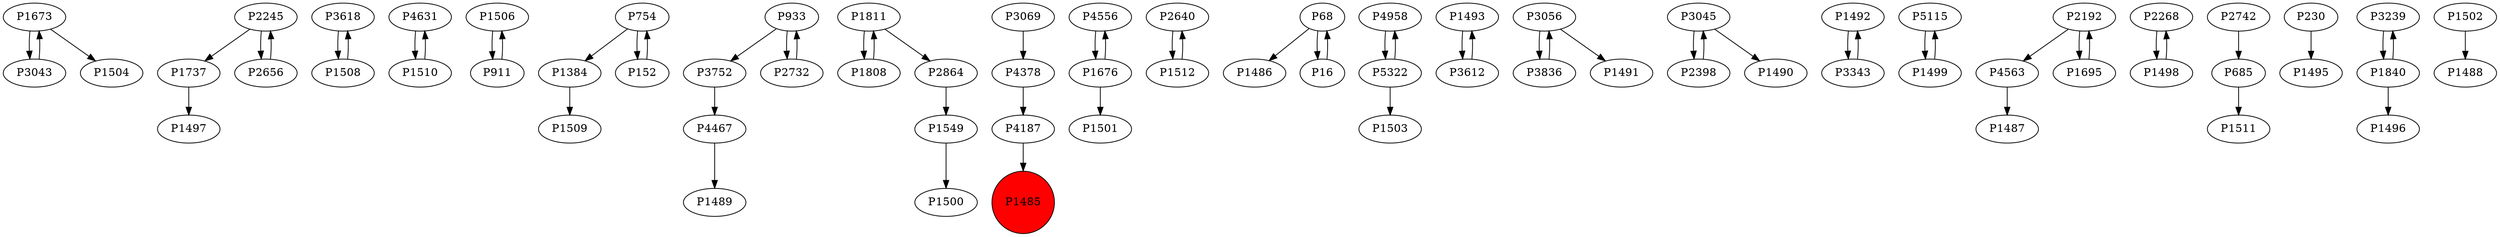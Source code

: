 digraph {
	P1673 -> P3043
	P1737 -> P1497
	P3618 -> P1508
	P4631 -> P1510
	P1506 -> P911
	P754 -> P1384
	P4467 -> P1489
	P1811 -> P1808
	P1384 -> P1509
	P4378 -> P4187
	P4556 -> P1676
	P2640 -> P1512
	P68 -> P1486
	P4958 -> P5322
	P1493 -> P3612
	P3056 -> P3836
	P933 -> P3752
	P3045 -> P2398
	P1492 -> P3343
	P3045 -> P1490
	P5115 -> P1499
	P933 -> P2732
	P1512 -> P2640
	P1676 -> P4556
	P3069 -> P4378
	P4563 -> P1487
	P3612 -> P1493
	P2268 -> P1498
	P2732 -> P933
	P1499 -> P5115
	P1508 -> P3618
	P1676 -> P1501
	P5322 -> P4958
	P685 -> P1511
	P230 -> P1495
	P4187 -> P1485
	P3239 -> P1840
	P1811 -> P2864
	P1808 -> P1811
	P754 -> P152
	P68 -> P16
	P3056 -> P1491
	P2245 -> P1737
	P2656 -> P2245
	P3752 -> P4467
	P5322 -> P1503
	P2245 -> P2656
	P1502 -> P1488
	P1840 -> P3239
	P2742 -> P685
	P1510 -> P4631
	P3836 -> P3056
	P2398 -> P3045
	P911 -> P1506
	P1549 -> P1500
	P1498 -> P2268
	P1673 -> P1504
	P16 -> P68
	P2192 -> P1695
	P2864 -> P1549
	P3343 -> P1492
	P1695 -> P2192
	P3043 -> P1673
	P1840 -> P1496
	P152 -> P754
	P2192 -> P4563
	P1485 [shape=circle]
	P1485 [style=filled]
	P1485 [fillcolor=red]
}